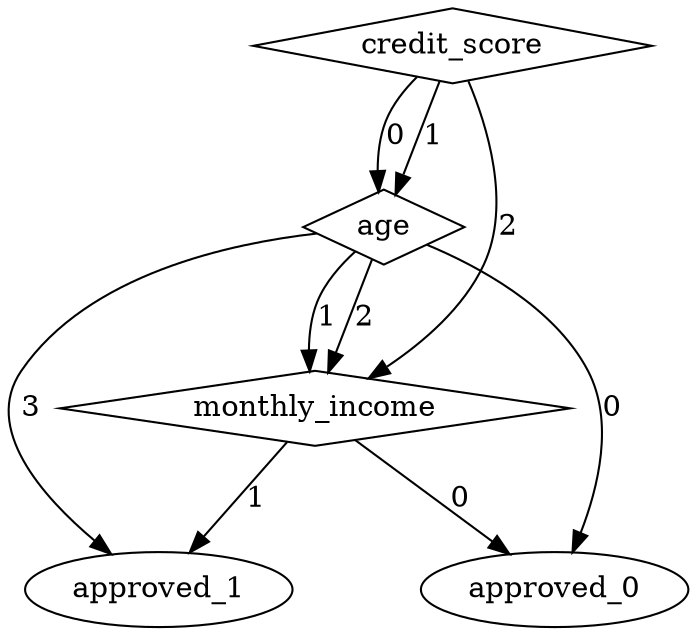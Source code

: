 digraph {
node [label=approved_1,style=""] approved_1
node [label=approved_0,style=""] approved_0
node [label=approved_1,style=""] approved_1
node [label=approved_0,style=""] approved_0
node [label=monthly_income,shape="diamond",style=""] 2
node [label=age,shape="diamond",style=""] 1
node [label=credit_score,shape="diamond",style=""] 0

2 -> approved_1 [label="1"]
2 -> approved_0 [label="0"]
1 -> approved_1 [label="3"]
1 -> 2 [label="2"]
1 -> 2 [label="1"]
1 -> approved_0 [label="0"]
0 -> 2 [label="2"]
0 -> 1 [label="1"]
0 -> 1 [label="0"]
}